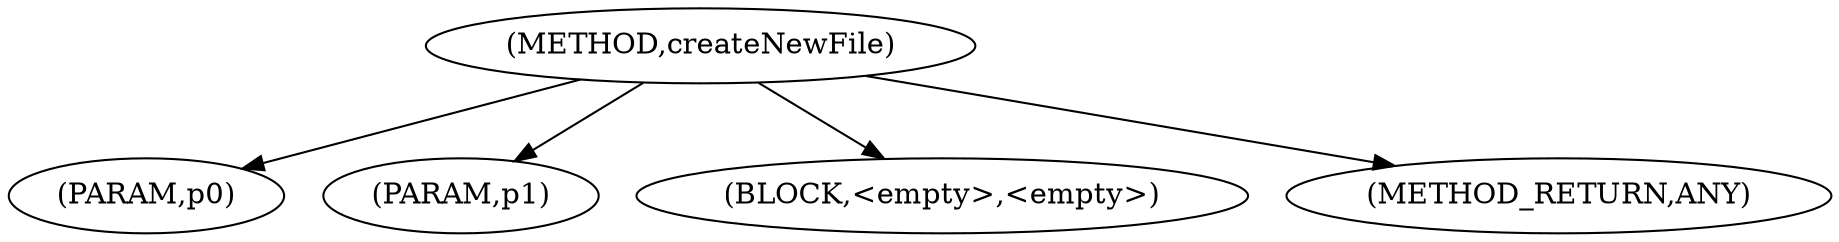 digraph "createNewFile" {  
"2735" [label = <(METHOD,createNewFile)> ]
"2736" [label = <(PARAM,p0)> ]
"2737" [label = <(PARAM,p1)> ]
"2738" [label = <(BLOCK,&lt;empty&gt;,&lt;empty&gt;)> ]
"2739" [label = <(METHOD_RETURN,ANY)> ]
  "2735" -> "2736" 
  "2735" -> "2737" 
  "2735" -> "2738" 
  "2735" -> "2739" 
}

